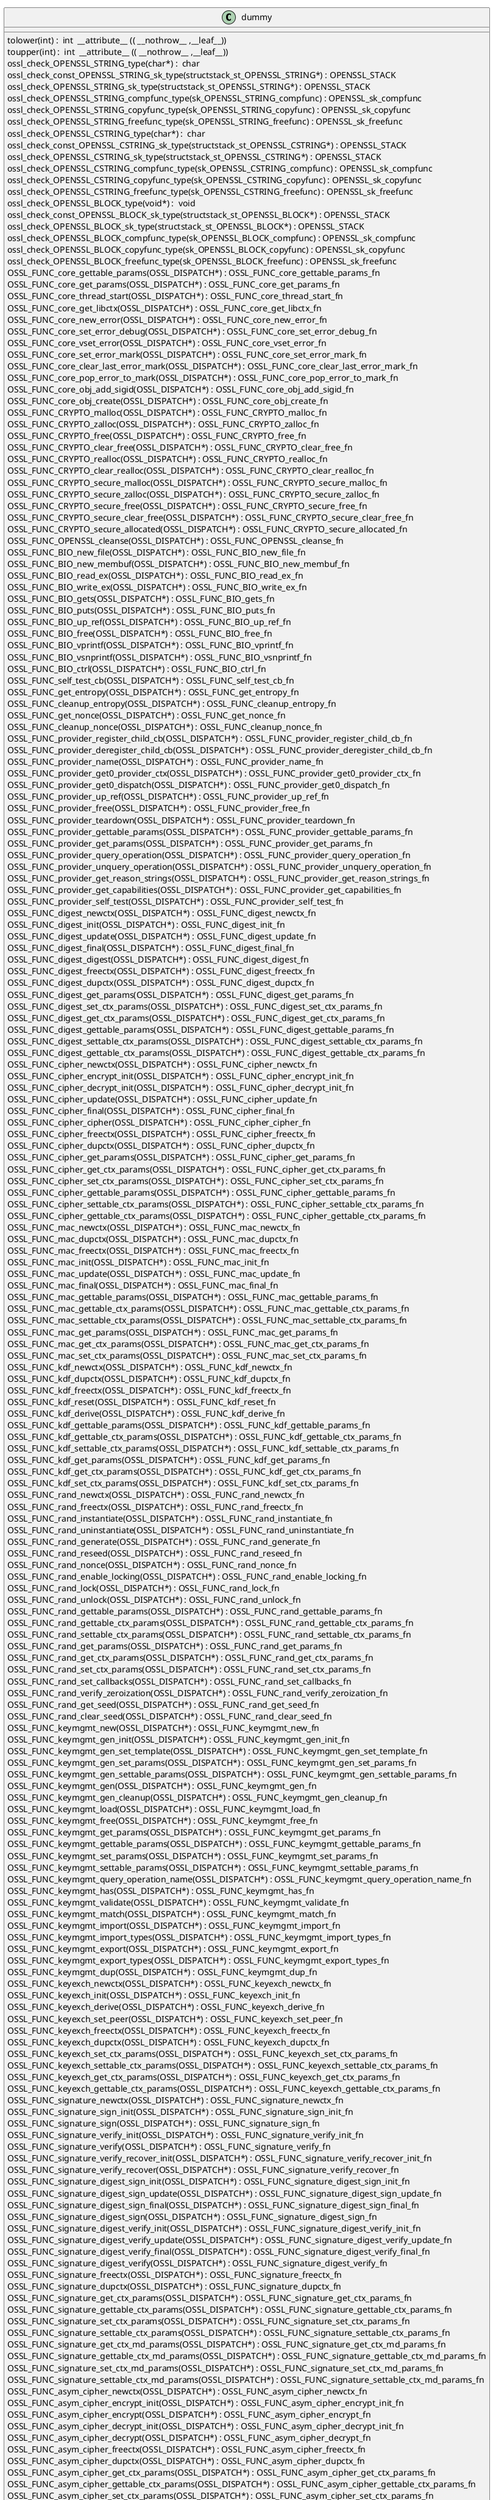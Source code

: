 @startuml
!pragma layout smetana
class dummy {
tolower(int) :  int  __attribute__ (( __nothrow__ ,__leaf__)) [[[./../../../.././qc/providers/implementations/encode_decode/encode_key2text.c.html#271]]]
toupper(int) :  int  __attribute__ (( __nothrow__ ,__leaf__)) [[[./../../../.././qc/providers/implementations/encode_decode/encode_key2text.c.html#277]]]
ossl_check_OPENSSL_STRING_type(char*) :  char  [[[./../../../.././qc/providers/implementations/encode_decode/encode_key2text.c.html#583]]]
ossl_check_const_OPENSSL_STRING_sk_type(structstack_st_OPENSSL_STRING*) : OPENSSL_STACK [[[./../../../.././qc/providers/implementations/encode_decode/encode_key2text.c.html#583]]]
ossl_check_OPENSSL_STRING_sk_type(structstack_st_OPENSSL_STRING*) : OPENSSL_STACK [[[./../../../.././qc/providers/implementations/encode_decode/encode_key2text.c.html#583]]]
ossl_check_OPENSSL_STRING_compfunc_type(sk_OPENSSL_STRING_compfunc) : OPENSSL_sk_compfunc [[[./../../../.././qc/providers/implementations/encode_decode/encode_key2text.c.html#583]]]
ossl_check_OPENSSL_STRING_copyfunc_type(sk_OPENSSL_STRING_copyfunc) : OPENSSL_sk_copyfunc [[[./../../../.././qc/providers/implementations/encode_decode/encode_key2text.c.html#583]]]
ossl_check_OPENSSL_STRING_freefunc_type(sk_OPENSSL_STRING_freefunc) : OPENSSL_sk_freefunc [[[./../../../.././qc/providers/implementations/encode_decode/encode_key2text.c.html#583]]]
ossl_check_OPENSSL_CSTRING_type(char*) :  char  [[[./../../../.././qc/providers/implementations/encode_decode/encode_key2text.c.html#585]]]
ossl_check_const_OPENSSL_CSTRING_sk_type(structstack_st_OPENSSL_CSTRING*) : OPENSSL_STACK [[[./../../../.././qc/providers/implementations/encode_decode/encode_key2text.c.html#585]]]
ossl_check_OPENSSL_CSTRING_sk_type(structstack_st_OPENSSL_CSTRING*) : OPENSSL_STACK [[[./../../../.././qc/providers/implementations/encode_decode/encode_key2text.c.html#585]]]
ossl_check_OPENSSL_CSTRING_compfunc_type(sk_OPENSSL_CSTRING_compfunc) : OPENSSL_sk_compfunc [[[./../../../.././qc/providers/implementations/encode_decode/encode_key2text.c.html#585]]]
ossl_check_OPENSSL_CSTRING_copyfunc_type(sk_OPENSSL_CSTRING_copyfunc) : OPENSSL_sk_copyfunc [[[./../../../.././qc/providers/implementations/encode_decode/encode_key2text.c.html#585]]]
ossl_check_OPENSSL_CSTRING_freefunc_type(sk_OPENSSL_CSTRING_freefunc) : OPENSSL_sk_freefunc [[[./../../../.././qc/providers/implementations/encode_decode/encode_key2text.c.html#585]]]
ossl_check_OPENSSL_BLOCK_type(void*) :  void  [[[./../../../.././qc/providers/implementations/encode_decode/encode_key2text.c.html#588]]]
ossl_check_const_OPENSSL_BLOCK_sk_type(structstack_st_OPENSSL_BLOCK*) : OPENSSL_STACK [[[./../../../.././qc/providers/implementations/encode_decode/encode_key2text.c.html#588]]]
ossl_check_OPENSSL_BLOCK_sk_type(structstack_st_OPENSSL_BLOCK*) : OPENSSL_STACK [[[./../../../.././qc/providers/implementations/encode_decode/encode_key2text.c.html#588]]]
ossl_check_OPENSSL_BLOCK_compfunc_type(sk_OPENSSL_BLOCK_compfunc) : OPENSSL_sk_compfunc [[[./../../../.././qc/providers/implementations/encode_decode/encode_key2text.c.html#588]]]
ossl_check_OPENSSL_BLOCK_copyfunc_type(sk_OPENSSL_BLOCK_copyfunc) : OPENSSL_sk_copyfunc [[[./../../../.././qc/providers/implementations/encode_decode/encode_key2text.c.html#588]]]
ossl_check_OPENSSL_BLOCK_freefunc_type(sk_OPENSSL_BLOCK_freefunc) : OPENSSL_sk_freefunc [[[./../../../.././qc/providers/implementations/encode_decode/encode_key2text.c.html#588]]]
OSSL_FUNC_core_gettable_params(OSSL_DISPATCH*) : OSSL_FUNC_core_gettable_params_fn [[[./../../../.././qc/providers/implementations/encode_decode/encode_key2text.c.html#860]]]
OSSL_FUNC_core_get_params(OSSL_DISPATCH*) : OSSL_FUNC_core_get_params_fn [[[./../../../.././qc/providers/implementations/encode_decode/encode_key2text.c.html#863]]]
OSSL_FUNC_core_thread_start(OSSL_DISPATCH*) : OSSL_FUNC_core_thread_start_fn [[[./../../../.././qc/providers/implementations/encode_decode/encode_key2text.c.html#866]]]
OSSL_FUNC_core_get_libctx(OSSL_DISPATCH*) : OSSL_FUNC_core_get_libctx_fn [[[./../../../.././qc/providers/implementations/encode_decode/encode_key2text.c.html#870]]]
OSSL_FUNC_core_new_error(OSSL_DISPATCH*) : OSSL_FUNC_core_new_error_fn [[[./../../../.././qc/providers/implementations/encode_decode/encode_key2text.c.html#873]]]
OSSL_FUNC_core_set_error_debug(OSSL_DISPATCH*) : OSSL_FUNC_core_set_error_debug_fn [[[./../../../.././qc/providers/implementations/encode_decode/encode_key2text.c.html#875]]]
OSSL_FUNC_core_vset_error(OSSL_DISPATCH*) : OSSL_FUNC_core_vset_error_fn [[[./../../../.././qc/providers/implementations/encode_decode/encode_key2text.c.html#879]]]
OSSL_FUNC_core_set_error_mark(OSSL_DISPATCH*) : OSSL_FUNC_core_set_error_mark_fn [[[./../../../.././qc/providers/implementations/encode_decode/encode_key2text.c.html#883]]]
OSSL_FUNC_core_clear_last_error_mark(OSSL_DISPATCH*) : OSSL_FUNC_core_clear_last_error_mark_fn [[[./../../../.././qc/providers/implementations/encode_decode/encode_key2text.c.html#885]]]
OSSL_FUNC_core_pop_error_to_mark(OSSL_DISPATCH*) : OSSL_FUNC_core_pop_error_to_mark_fn [[[./../../../.././qc/providers/implementations/encode_decode/encode_key2text.c.html#888]]]
OSSL_FUNC_core_obj_add_sigid(OSSL_DISPATCH*) : OSSL_FUNC_core_obj_add_sigid_fn [[[./../../../.././qc/providers/implementations/encode_decode/encode_key2text.c.html#896]]]
OSSL_FUNC_core_obj_create(OSSL_DISPATCH*) : OSSL_FUNC_core_obj_create_fn [[[./../../../.././qc/providers/implementations/encode_decode/encode_key2text.c.html#899]]]
OSSL_FUNC_CRYPTO_malloc(OSSL_DISPATCH*) : OSSL_FUNC_CRYPTO_malloc_fn [[[./../../../.././qc/providers/implementations/encode_decode/encode_key2text.c.html#905]]]
OSSL_FUNC_CRYPTO_zalloc(OSSL_DISPATCH*) : OSSL_FUNC_CRYPTO_zalloc_fn [[[./../../../.././qc/providers/implementations/encode_decode/encode_key2text.c.html#908]]]
OSSL_FUNC_CRYPTO_free(OSSL_DISPATCH*) : OSSL_FUNC_CRYPTO_free_fn [[[./../../../.././qc/providers/implementations/encode_decode/encode_key2text.c.html#911]]]
OSSL_FUNC_CRYPTO_clear_free(OSSL_DISPATCH*) : OSSL_FUNC_CRYPTO_clear_free_fn [[[./../../../.././qc/providers/implementations/encode_decode/encode_key2text.c.html#914]]]
OSSL_FUNC_CRYPTO_realloc(OSSL_DISPATCH*) : OSSL_FUNC_CRYPTO_realloc_fn [[[./../../../.././qc/providers/implementations/encode_decode/encode_key2text.c.html#917]]]
OSSL_FUNC_CRYPTO_clear_realloc(OSSL_DISPATCH*) : OSSL_FUNC_CRYPTO_clear_realloc_fn [[[./../../../.././qc/providers/implementations/encode_decode/encode_key2text.c.html#920]]]
OSSL_FUNC_CRYPTO_secure_malloc(OSSL_DISPATCH*) : OSSL_FUNC_CRYPTO_secure_malloc_fn [[[./../../../.././qc/providers/implementations/encode_decode/encode_key2text.c.html#924]]]
OSSL_FUNC_CRYPTO_secure_zalloc(OSSL_DISPATCH*) : OSSL_FUNC_CRYPTO_secure_zalloc_fn [[[./../../../.././qc/providers/implementations/encode_decode/encode_key2text.c.html#927]]]
OSSL_FUNC_CRYPTO_secure_free(OSSL_DISPATCH*) : OSSL_FUNC_CRYPTO_secure_free_fn [[[./../../../.././qc/providers/implementations/encode_decode/encode_key2text.c.html#930]]]
OSSL_FUNC_CRYPTO_secure_clear_free(OSSL_DISPATCH*) : OSSL_FUNC_CRYPTO_secure_clear_free_fn [[[./../../../.././qc/providers/implementations/encode_decode/encode_key2text.c.html#933]]]
OSSL_FUNC_CRYPTO_secure_allocated(OSSL_DISPATCH*) : OSSL_FUNC_CRYPTO_secure_allocated_fn [[[./../../../.././qc/providers/implementations/encode_decode/encode_key2text.c.html#937]]]
OSSL_FUNC_OPENSSL_cleanse(OSSL_DISPATCH*) : OSSL_FUNC_OPENSSL_cleanse_fn [[[./../../../.././qc/providers/implementations/encode_decode/encode_key2text.c.html#940]]]
OSSL_FUNC_BIO_new_file(OSSL_DISPATCH*) : OSSL_FUNC_BIO_new_file_fn [[[./../../../.././qc/providers/implementations/encode_decode/encode_key2text.c.html#942]]]
OSSL_FUNC_BIO_new_membuf(OSSL_DISPATCH*) : OSSL_FUNC_BIO_new_membuf_fn [[[./../../../.././qc/providers/implementations/encode_decode/encode_key2text.c.html#944]]]
OSSL_FUNC_BIO_read_ex(OSSL_DISPATCH*) : OSSL_FUNC_BIO_read_ex_fn [[[./../../../.././qc/providers/implementations/encode_decode/encode_key2text.c.html#945]]]
OSSL_FUNC_BIO_write_ex(OSSL_DISPATCH*) : OSSL_FUNC_BIO_write_ex_fn [[[./../../../.././qc/providers/implementations/encode_decode/encode_key2text.c.html#947]]]
OSSL_FUNC_BIO_gets(OSSL_DISPATCH*) : OSSL_FUNC_BIO_gets_fn [[[./../../../.././qc/providers/implementations/encode_decode/encode_key2text.c.html#949]]]
OSSL_FUNC_BIO_puts(OSSL_DISPATCH*) : OSSL_FUNC_BIO_puts_fn [[[./../../../.././qc/providers/implementations/encode_decode/encode_key2text.c.html#950]]]
OSSL_FUNC_BIO_up_ref(OSSL_DISPATCH*) : OSSL_FUNC_BIO_up_ref_fn [[[./../../../.././qc/providers/implementations/encode_decode/encode_key2text.c.html#951]]]
OSSL_FUNC_BIO_free(OSSL_DISPATCH*) : OSSL_FUNC_BIO_free_fn [[[./../../../.././qc/providers/implementations/encode_decode/encode_key2text.c.html#952]]]
OSSL_FUNC_BIO_vprintf(OSSL_DISPATCH*) : OSSL_FUNC_BIO_vprintf_fn [[[./../../../.././qc/providers/implementations/encode_decode/encode_key2text.c.html#953]]]
OSSL_FUNC_BIO_vsnprintf(OSSL_DISPATCH*) : OSSL_FUNC_BIO_vsnprintf_fn [[[./../../../.././qc/providers/implementations/encode_decode/encode_key2text.c.html#955]]]
OSSL_FUNC_BIO_ctrl(OSSL_DISPATCH*) : OSSL_FUNC_BIO_ctrl_fn [[[./../../../.././qc/providers/implementations/encode_decode/encode_key2text.c.html#957]]]
OSSL_FUNC_self_test_cb(OSSL_DISPATCH*) : OSSL_FUNC_self_test_cb_fn [[[./../../../.././qc/providers/implementations/encode_decode/encode_key2text.c.html#961]]]
OSSL_FUNC_get_entropy(OSSL_DISPATCH*) : OSSL_FUNC_get_entropy_fn [[[./../../../.././qc/providers/implementations/encode_decode/encode_key2text.c.html#969]]]
OSSL_FUNC_cleanup_entropy(OSSL_DISPATCH*) : OSSL_FUNC_cleanup_entropy_fn [[[./../../../.././qc/providers/implementations/encode_decode/encode_key2text.c.html#972]]]
OSSL_FUNC_get_nonce(OSSL_DISPATCH*) : OSSL_FUNC_get_nonce_fn [[[./../../../.././qc/providers/implementations/encode_decode/encode_key2text.c.html#974]]]
OSSL_FUNC_cleanup_nonce(OSSL_DISPATCH*) : OSSL_FUNC_cleanup_nonce_fn [[[./../../../.././qc/providers/implementations/encode_decode/encode_key2text.c.html#978]]]
OSSL_FUNC_provider_register_child_cb(OSSL_DISPATCH*) : OSSL_FUNC_provider_register_child_cb_fn [[[./../../../.././qc/providers/implementations/encode_decode/encode_key2text.c.html#980]]]
OSSL_FUNC_provider_deregister_child_cb(OSSL_DISPATCH*) : OSSL_FUNC_provider_deregister_child_cb_fn [[[./../../../.././qc/providers/implementations/encode_decode/encode_key2text.c.html#986]]]
OSSL_FUNC_provider_name(OSSL_DISPATCH*) : OSSL_FUNC_provider_name_fn [[[./../../../.././qc/providers/implementations/encode_decode/encode_key2text.c.html#988]]]
OSSL_FUNC_provider_get0_provider_ctx(OSSL_DISPATCH*) : OSSL_FUNC_provider_get0_provider_ctx_fn [[[./../../../.././qc/providers/implementations/encode_decode/encode_key2text.c.html#990]]]
OSSL_FUNC_provider_get0_dispatch(OSSL_DISPATCH*) : OSSL_FUNC_provider_get0_dispatch_fn [[[./../../../.././qc/providers/implementations/encode_decode/encode_key2text.c.html#992]]]
OSSL_FUNC_provider_up_ref(OSSL_DISPATCH*) : OSSL_FUNC_provider_up_ref_fn [[[./../../../.././qc/providers/implementations/encode_decode/encode_key2text.c.html#994]]]
OSSL_FUNC_provider_free(OSSL_DISPATCH*) : OSSL_FUNC_provider_free_fn [[[./../../../.././qc/providers/implementations/encode_decode/encode_key2text.c.html#996]]]
OSSL_FUNC_provider_teardown(OSSL_DISPATCH*) : OSSL_FUNC_provider_teardown_fn [[[./../../../.././qc/providers/implementations/encode_decode/encode_key2text.c.html#1001]]]
OSSL_FUNC_provider_gettable_params(OSSL_DISPATCH*) : OSSL_FUNC_provider_gettable_params_fn [[[./../../../.././qc/providers/implementations/encode_decode/encode_key2text.c.html#1003]]]
OSSL_FUNC_provider_get_params(OSSL_DISPATCH*) : OSSL_FUNC_provider_get_params_fn [[[./../../../.././qc/providers/implementations/encode_decode/encode_key2text.c.html#1006]]]
OSSL_FUNC_provider_query_operation(OSSL_DISPATCH*) : OSSL_FUNC_provider_query_operation_fn [[[./../../../.././qc/providers/implementations/encode_decode/encode_key2text.c.html#1009]]]
OSSL_FUNC_provider_unquery_operation(OSSL_DISPATCH*) : OSSL_FUNC_provider_unquery_operation_fn [[[./../../../.././qc/providers/implementations/encode_decode/encode_key2text.c.html#1012]]]
OSSL_FUNC_provider_get_reason_strings(OSSL_DISPATCH*) : OSSL_FUNC_provider_get_reason_strings_fn [[[./../../../.././qc/providers/implementations/encode_decode/encode_key2text.c.html#1015]]]
OSSL_FUNC_provider_get_capabilities(OSSL_DISPATCH*) : OSSL_FUNC_provider_get_capabilities_fn [[[./../../../.././qc/providers/implementations/encode_decode/encode_key2text.c.html#1018]]]
OSSL_FUNC_provider_self_test(OSSL_DISPATCH*) : OSSL_FUNC_provider_self_test_fn [[[./../../../.././qc/providers/implementations/encode_decode/encode_key2text.c.html#1021]]]
OSSL_FUNC_digest_newctx(OSSL_DISPATCH*) : OSSL_FUNC_digest_newctx_fn [[[./../../../.././qc/providers/implementations/encode_decode/encode_key2text.c.html#1023]]]
OSSL_FUNC_digest_init(OSSL_DISPATCH*) : OSSL_FUNC_digest_init_fn [[[./../../../.././qc/providers/implementations/encode_decode/encode_key2text.c.html#1024]]]
OSSL_FUNC_digest_update(OSSL_DISPATCH*) : OSSL_FUNC_digest_update_fn [[[./../../../.././qc/providers/implementations/encode_decode/encode_key2text.c.html#1025]]]
OSSL_FUNC_digest_final(OSSL_DISPATCH*) : OSSL_FUNC_digest_final_fn [[[./../../../.././qc/providers/implementations/encode_decode/encode_key2text.c.html#1027]]]
OSSL_FUNC_digest_digest(OSSL_DISPATCH*) : OSSL_FUNC_digest_digest_fn [[[./../../../.././qc/providers/implementations/encode_decode/encode_key2text.c.html#1030]]]
OSSL_FUNC_digest_freectx(OSSL_DISPATCH*) : OSSL_FUNC_digest_freectx_fn [[[./../../../.././qc/providers/implementations/encode_decode/encode_key2text.c.html#1034]]]
OSSL_FUNC_digest_dupctx(OSSL_DISPATCH*) : OSSL_FUNC_digest_dupctx_fn [[[./../../../.././qc/providers/implementations/encode_decode/encode_key2text.c.html#1035]]]
OSSL_FUNC_digest_get_params(OSSL_DISPATCH*) : OSSL_FUNC_digest_get_params_fn [[[./../../../.././qc/providers/implementations/encode_decode/encode_key2text.c.html#1037]]]
OSSL_FUNC_digest_set_ctx_params(OSSL_DISPATCH*) : OSSL_FUNC_digest_set_ctx_params_fn [[[./../../../.././qc/providers/implementations/encode_decode/encode_key2text.c.html#1038]]]
OSSL_FUNC_digest_get_ctx_params(OSSL_DISPATCH*) : OSSL_FUNC_digest_get_ctx_params_fn [[[./../../../.././qc/providers/implementations/encode_decode/encode_key2text.c.html#1040]]]
OSSL_FUNC_digest_gettable_params(OSSL_DISPATCH*) : OSSL_FUNC_digest_gettable_params_fn [[[./../../../.././qc/providers/implementations/encode_decode/encode_key2text.c.html#1042]]]
OSSL_FUNC_digest_settable_ctx_params(OSSL_DISPATCH*) : OSSL_FUNC_digest_settable_ctx_params_fn [[[./../../../.././qc/providers/implementations/encode_decode/encode_key2text.c.html#1044]]]
OSSL_FUNC_digest_gettable_ctx_params(OSSL_DISPATCH*) : OSSL_FUNC_digest_gettable_ctx_params_fn [[[./../../../.././qc/providers/implementations/encode_decode/encode_key2text.c.html#1046]]]
OSSL_FUNC_cipher_newctx(OSSL_DISPATCH*) : OSSL_FUNC_cipher_newctx_fn [[[./../../../.././qc/providers/implementations/encode_decode/encode_key2text.c.html#1048]]]
OSSL_FUNC_cipher_encrypt_init(OSSL_DISPATCH*) : OSSL_FUNC_cipher_encrypt_init_fn [[[./../../../.././qc/providers/implementations/encode_decode/encode_key2text.c.html#1049]]]
OSSL_FUNC_cipher_decrypt_init(OSSL_DISPATCH*) : OSSL_FUNC_cipher_decrypt_init_fn [[[./../../../.././qc/providers/implementations/encode_decode/encode_key2text.c.html#1055]]]
OSSL_FUNC_cipher_update(OSSL_DISPATCH*) : OSSL_FUNC_cipher_update_fn [[[./../../../.././qc/providers/implementations/encode_decode/encode_key2text.c.html#1061]]]
OSSL_FUNC_cipher_final(OSSL_DISPATCH*) : OSSL_FUNC_cipher_final_fn [[[./../../../.././qc/providers/implementations/encode_decode/encode_key2text.c.html#1065]]]
OSSL_FUNC_cipher_cipher(OSSL_DISPATCH*) : OSSL_FUNC_cipher_cipher_fn [[[./../../../.././qc/providers/implementations/encode_decode/encode_key2text.c.html#1068]]]
OSSL_FUNC_cipher_freectx(OSSL_DISPATCH*) : OSSL_FUNC_cipher_freectx_fn [[[./../../../.././qc/providers/implementations/encode_decode/encode_key2text.c.html#1072]]]
OSSL_FUNC_cipher_dupctx(OSSL_DISPATCH*) : OSSL_FUNC_cipher_dupctx_fn [[[./../../../.././qc/providers/implementations/encode_decode/encode_key2text.c.html#1073]]]
OSSL_FUNC_cipher_get_params(OSSL_DISPATCH*) : OSSL_FUNC_cipher_get_params_fn [[[./../../../.././qc/providers/implementations/encode_decode/encode_key2text.c.html#1074]]]
OSSL_FUNC_cipher_get_ctx_params(OSSL_DISPATCH*) : OSSL_FUNC_cipher_get_ctx_params_fn [[[./../../../.././qc/providers/implementations/encode_decode/encode_key2text.c.html#1075]]]
OSSL_FUNC_cipher_set_ctx_params(OSSL_DISPATCH*) : OSSL_FUNC_cipher_set_ctx_params_fn [[[./../../../.././qc/providers/implementations/encode_decode/encode_key2text.c.html#1077]]]
OSSL_FUNC_cipher_gettable_params(OSSL_DISPATCH*) : OSSL_FUNC_cipher_gettable_params_fn [[[./../../../.././qc/providers/implementations/encode_decode/encode_key2text.c.html#1079]]]
OSSL_FUNC_cipher_settable_ctx_params(OSSL_DISPATCH*) : OSSL_FUNC_cipher_settable_ctx_params_fn [[[./../../../.././qc/providers/implementations/encode_decode/encode_key2text.c.html#1081]]]
OSSL_FUNC_cipher_gettable_ctx_params(OSSL_DISPATCH*) : OSSL_FUNC_cipher_gettable_ctx_params_fn [[[./../../../.././qc/providers/implementations/encode_decode/encode_key2text.c.html#1083]]]
OSSL_FUNC_mac_newctx(OSSL_DISPATCH*) : OSSL_FUNC_mac_newctx_fn [[[./../../../.././qc/providers/implementations/encode_decode/encode_key2text.c.html#1085]]]
OSSL_FUNC_mac_dupctx(OSSL_DISPATCH*) : OSSL_FUNC_mac_dupctx_fn [[[./../../../.././qc/providers/implementations/encode_decode/encode_key2text.c.html#1086]]]
OSSL_FUNC_mac_freectx(OSSL_DISPATCH*) : OSSL_FUNC_mac_freectx_fn [[[./../../../.././qc/providers/implementations/encode_decode/encode_key2text.c.html#1087]]]
OSSL_FUNC_mac_init(OSSL_DISPATCH*) : OSSL_FUNC_mac_init_fn [[[./../../../.././qc/providers/implementations/encode_decode/encode_key2text.c.html#1088]]]
OSSL_FUNC_mac_update(OSSL_DISPATCH*) : OSSL_FUNC_mac_update_fn [[[./../../../.././qc/providers/implementations/encode_decode/encode_key2text.c.html#1090]]]
OSSL_FUNC_mac_final(OSSL_DISPATCH*) : OSSL_FUNC_mac_final_fn [[[./../../../.././qc/providers/implementations/encode_decode/encode_key2text.c.html#1092]]]
OSSL_FUNC_mac_gettable_params(OSSL_DISPATCH*) : OSSL_FUNC_mac_gettable_params_fn [[[./../../../.././qc/providers/implementations/encode_decode/encode_key2text.c.html#1095]]]
OSSL_FUNC_mac_gettable_ctx_params(OSSL_DISPATCH*) : OSSL_FUNC_mac_gettable_ctx_params_fn [[[./../../../.././qc/providers/implementations/encode_decode/encode_key2text.c.html#1096]]]
OSSL_FUNC_mac_settable_ctx_params(OSSL_DISPATCH*) : OSSL_FUNC_mac_settable_ctx_params_fn [[[./../../../.././qc/providers/implementations/encode_decode/encode_key2text.c.html#1098]]]
OSSL_FUNC_mac_get_params(OSSL_DISPATCH*) : OSSL_FUNC_mac_get_params_fn [[[./../../../.././qc/providers/implementations/encode_decode/encode_key2text.c.html#1100]]]
OSSL_FUNC_mac_get_ctx_params(OSSL_DISPATCH*) : OSSL_FUNC_mac_get_ctx_params_fn [[[./../../../.././qc/providers/implementations/encode_decode/encode_key2text.c.html#1101]]]
OSSL_FUNC_mac_set_ctx_params(OSSL_DISPATCH*) : OSSL_FUNC_mac_set_ctx_params_fn [[[./../../../.././qc/providers/implementations/encode_decode/encode_key2text.c.html#1103]]]
OSSL_FUNC_kdf_newctx(OSSL_DISPATCH*) : OSSL_FUNC_kdf_newctx_fn [[[./../../../.././qc/providers/implementations/encode_decode/encode_key2text.c.html#1105]]]
OSSL_FUNC_kdf_dupctx(OSSL_DISPATCH*) : OSSL_FUNC_kdf_dupctx_fn [[[./../../../.././qc/providers/implementations/encode_decode/encode_key2text.c.html#1106]]]
OSSL_FUNC_kdf_freectx(OSSL_DISPATCH*) : OSSL_FUNC_kdf_freectx_fn [[[./../../../.././qc/providers/implementations/encode_decode/encode_key2text.c.html#1107]]]
OSSL_FUNC_kdf_reset(OSSL_DISPATCH*) : OSSL_FUNC_kdf_reset_fn [[[./../../../.././qc/providers/implementations/encode_decode/encode_key2text.c.html#1108]]]
OSSL_FUNC_kdf_derive(OSSL_DISPATCH*) : OSSL_FUNC_kdf_derive_fn [[[./../../../.././qc/providers/implementations/encode_decode/encode_key2text.c.html#1109]]]
OSSL_FUNC_kdf_gettable_params(OSSL_DISPATCH*) : OSSL_FUNC_kdf_gettable_params_fn [[[./../../../.././qc/providers/implementations/encode_decode/encode_key2text.c.html#1111]]]
OSSL_FUNC_kdf_gettable_ctx_params(OSSL_DISPATCH*) : OSSL_FUNC_kdf_gettable_ctx_params_fn [[[./../../../.././qc/providers/implementations/encode_decode/encode_key2text.c.html#1112]]]
OSSL_FUNC_kdf_settable_ctx_params(OSSL_DISPATCH*) : OSSL_FUNC_kdf_settable_ctx_params_fn [[[./../../../.././qc/providers/implementations/encode_decode/encode_key2text.c.html#1114]]]
OSSL_FUNC_kdf_get_params(OSSL_DISPATCH*) : OSSL_FUNC_kdf_get_params_fn [[[./../../../.././qc/providers/implementations/encode_decode/encode_key2text.c.html#1116]]]
OSSL_FUNC_kdf_get_ctx_params(OSSL_DISPATCH*) : OSSL_FUNC_kdf_get_ctx_params_fn [[[./../../../.././qc/providers/implementations/encode_decode/encode_key2text.c.html#1117]]]
OSSL_FUNC_kdf_set_ctx_params(OSSL_DISPATCH*) : OSSL_FUNC_kdf_set_ctx_params_fn [[[./../../../.././qc/providers/implementations/encode_decode/encode_key2text.c.html#1119]]]
OSSL_FUNC_rand_newctx(OSSL_DISPATCH*) : OSSL_FUNC_rand_newctx_fn [[[./../../../.././qc/providers/implementations/encode_decode/encode_key2text.c.html#1121]]]
OSSL_FUNC_rand_freectx(OSSL_DISPATCH*) : OSSL_FUNC_rand_freectx_fn [[[./../../../.././qc/providers/implementations/encode_decode/encode_key2text.c.html#1124]]]
OSSL_FUNC_rand_instantiate(OSSL_DISPATCH*) : OSSL_FUNC_rand_instantiate_fn [[[./../../../.././qc/providers/implementations/encode_decode/encode_key2text.c.html#1125]]]
OSSL_FUNC_rand_uninstantiate(OSSL_DISPATCH*) : OSSL_FUNC_rand_uninstantiate_fn [[[./../../../.././qc/providers/implementations/encode_decode/encode_key2text.c.html#1130]]]
OSSL_FUNC_rand_generate(OSSL_DISPATCH*) : OSSL_FUNC_rand_generate_fn [[[./../../../.././qc/providers/implementations/encode_decode/encode_key2text.c.html#1131]]]
OSSL_FUNC_rand_reseed(OSSL_DISPATCH*) : OSSL_FUNC_rand_reseed_fn [[[./../../../.././qc/providers/implementations/encode_decode/encode_key2text.c.html#1135]]]
OSSL_FUNC_rand_nonce(OSSL_DISPATCH*) : OSSL_FUNC_rand_nonce_fn [[[./../../../.././qc/providers/implementations/encode_decode/encode_key2text.c.html#1139]]]
OSSL_FUNC_rand_enable_locking(OSSL_DISPATCH*) : OSSL_FUNC_rand_enable_locking_fn [[[./../../../.././qc/providers/implementations/encode_decode/encode_key2text.c.html#1142]]]
OSSL_FUNC_rand_lock(OSSL_DISPATCH*) : OSSL_FUNC_rand_lock_fn [[[./../../../.././qc/providers/implementations/encode_decode/encode_key2text.c.html#1143]]]
OSSL_FUNC_rand_unlock(OSSL_DISPATCH*) : OSSL_FUNC_rand_unlock_fn [[[./../../../.././qc/providers/implementations/encode_decode/encode_key2text.c.html#1144]]]
OSSL_FUNC_rand_gettable_params(OSSL_DISPATCH*) : OSSL_FUNC_rand_gettable_params_fn [[[./../../../.././qc/providers/implementations/encode_decode/encode_key2text.c.html#1145]]]
OSSL_FUNC_rand_gettable_ctx_params(OSSL_DISPATCH*) : OSSL_FUNC_rand_gettable_ctx_params_fn [[[./../../../.././qc/providers/implementations/encode_decode/encode_key2text.c.html#1146]]]
OSSL_FUNC_rand_settable_ctx_params(OSSL_DISPATCH*) : OSSL_FUNC_rand_settable_ctx_params_fn [[[./../../../.././qc/providers/implementations/encode_decode/encode_key2text.c.html#1148]]]
OSSL_FUNC_rand_get_params(OSSL_DISPATCH*) : OSSL_FUNC_rand_get_params_fn [[[./../../../.././qc/providers/implementations/encode_decode/encode_key2text.c.html#1150]]]
OSSL_FUNC_rand_get_ctx_params(OSSL_DISPATCH*) : OSSL_FUNC_rand_get_ctx_params_fn [[[./../../../.././qc/providers/implementations/encode_decode/encode_key2text.c.html#1151]]]
OSSL_FUNC_rand_set_ctx_params(OSSL_DISPATCH*) : OSSL_FUNC_rand_set_ctx_params_fn [[[./../../../.././qc/providers/implementations/encode_decode/encode_key2text.c.html#1153]]]
OSSL_FUNC_rand_set_callbacks(OSSL_DISPATCH*) : OSSL_FUNC_rand_set_callbacks_fn [[[./../../../.././qc/providers/implementations/encode_decode/encode_key2text.c.html#1155]]]
OSSL_FUNC_rand_verify_zeroization(OSSL_DISPATCH*) : OSSL_FUNC_rand_verify_zeroization_fn [[[./../../../.././qc/providers/implementations/encode_decode/encode_key2text.c.html#1160]]]
OSSL_FUNC_rand_get_seed(OSSL_DISPATCH*) : OSSL_FUNC_rand_get_seed_fn [[[./../../../.././qc/providers/implementations/encode_decode/encode_key2text.c.html#1162]]]
OSSL_FUNC_rand_clear_seed(OSSL_DISPATCH*) : OSSL_FUNC_rand_clear_seed_fn [[[./../../../.././qc/providers/implementations/encode_decode/encode_key2text.c.html#1167]]]
OSSL_FUNC_keymgmt_new(OSSL_DISPATCH*) : OSSL_FUNC_keymgmt_new_fn [[[./../../../.././qc/providers/implementations/encode_decode/encode_key2text.c.html#1169]]]
OSSL_FUNC_keymgmt_gen_init(OSSL_DISPATCH*) : OSSL_FUNC_keymgmt_gen_init_fn [[[./../../../.././qc/providers/implementations/encode_decode/encode_key2text.c.html#1171]]]
OSSL_FUNC_keymgmt_gen_set_template(OSSL_DISPATCH*) : OSSL_FUNC_keymgmt_gen_set_template_fn [[[./../../../.././qc/providers/implementations/encode_decode/encode_key2text.c.html#1173]]]
OSSL_FUNC_keymgmt_gen_set_params(OSSL_DISPATCH*) : OSSL_FUNC_keymgmt_gen_set_params_fn [[[./../../../.././qc/providers/implementations/encode_decode/encode_key2text.c.html#1175]]]
OSSL_FUNC_keymgmt_gen_settable_params(OSSL_DISPATCH*) : OSSL_FUNC_keymgmt_gen_settable_params_fn [[[./../../../.././qc/providers/implementations/encode_decode/encode_key2text.c.html#1177]]]
OSSL_FUNC_keymgmt_gen(OSSL_DISPATCH*) : OSSL_FUNC_keymgmt_gen_fn [[[./../../../.././qc/providers/implementations/encode_decode/encode_key2text.c.html#1180]]]
OSSL_FUNC_keymgmt_gen_cleanup(OSSL_DISPATCH*) : OSSL_FUNC_keymgmt_gen_cleanup_fn [[[./../../../.././qc/providers/implementations/encode_decode/encode_key2text.c.html#1182]]]
OSSL_FUNC_keymgmt_load(OSSL_DISPATCH*) : OSSL_FUNC_keymgmt_load_fn [[[./../../../.././qc/providers/implementations/encode_decode/encode_key2text.c.html#1186]]]
OSSL_FUNC_keymgmt_free(OSSL_DISPATCH*) : OSSL_FUNC_keymgmt_free_fn [[[./../../../.././qc/providers/implementations/encode_decode/encode_key2text.c.html#1191]]]
OSSL_FUNC_keymgmt_get_params(OSSL_DISPATCH*) : OSSL_FUNC_keymgmt_get_params_fn [[[./../../../.././qc/providers/implementations/encode_decode/encode_key2text.c.html#1196]]]
OSSL_FUNC_keymgmt_gettable_params(OSSL_DISPATCH*) : OSSL_FUNC_keymgmt_gettable_params_fn [[[./../../../.././qc/providers/implementations/encode_decode/encode_key2text.c.html#1198]]]
OSSL_FUNC_keymgmt_set_params(OSSL_DISPATCH*) : OSSL_FUNC_keymgmt_set_params_fn [[[./../../../.././qc/providers/implementations/encode_decode/encode_key2text.c.html#1203]]]
OSSL_FUNC_keymgmt_settable_params(OSSL_DISPATCH*) : OSSL_FUNC_keymgmt_settable_params_fn [[[./../../../.././qc/providers/implementations/encode_decode/encode_key2text.c.html#1205]]]
OSSL_FUNC_keymgmt_query_operation_name(OSSL_DISPATCH*) : OSSL_FUNC_keymgmt_query_operation_name_fn [[[./../../../.././qc/providers/implementations/encode_decode/encode_key2text.c.html#1210]]]
OSSL_FUNC_keymgmt_has(OSSL_DISPATCH*) : OSSL_FUNC_keymgmt_has_fn [[[./../../../.././qc/providers/implementations/encode_decode/encode_key2text.c.html#1215]]]
OSSL_FUNC_keymgmt_validate(OSSL_DISPATCH*) : OSSL_FUNC_keymgmt_validate_fn [[[./../../../.././qc/providers/implementations/encode_decode/encode_key2text.c.html#1219]]]
OSSL_FUNC_keymgmt_match(OSSL_DISPATCH*) : OSSL_FUNC_keymgmt_match_fn [[[./../../../.././qc/providers/implementations/encode_decode/encode_key2text.c.html#1224]]]
OSSL_FUNC_keymgmt_import(OSSL_DISPATCH*) : OSSL_FUNC_keymgmt_import_fn [[[./../../../.././qc/providers/implementations/encode_decode/encode_key2text.c.html#1226]]]
OSSL_FUNC_keymgmt_import_types(OSSL_DISPATCH*) : OSSL_FUNC_keymgmt_import_types_fn [[[./../../../.././qc/providers/implementations/encode_decode/encode_key2text.c.html#1228]]]
OSSL_FUNC_keymgmt_export(OSSL_DISPATCH*) : OSSL_FUNC_keymgmt_export_fn [[[./../../../.././qc/providers/implementations/encode_decode/encode_key2text.c.html#1230]]]
OSSL_FUNC_keymgmt_export_types(OSSL_DISPATCH*) : OSSL_FUNC_keymgmt_export_types_fn [[[./../../../.././qc/providers/implementations/encode_decode/encode_key2text.c.html#1233]]]
OSSL_FUNC_keymgmt_dup(OSSL_DISPATCH*) : OSSL_FUNC_keymgmt_dup_fn [[[./../../../.././qc/providers/implementations/encode_decode/encode_key2text.c.html#1238]]]
OSSL_FUNC_keyexch_newctx(OSSL_DISPATCH*) : OSSL_FUNC_keyexch_newctx_fn [[[./../../../.././qc/providers/implementations/encode_decode/encode_key2text.c.html#1240]]]
OSSL_FUNC_keyexch_init(OSSL_DISPATCH*) : OSSL_FUNC_keyexch_init_fn [[[./../../../.././qc/providers/implementations/encode_decode/encode_key2text.c.html#1241]]]
OSSL_FUNC_keyexch_derive(OSSL_DISPATCH*) : OSSL_FUNC_keyexch_derive_fn [[[./../../../.././qc/providers/implementations/encode_decode/encode_key2text.c.html#1243]]]
OSSL_FUNC_keyexch_set_peer(OSSL_DISPATCH*) : OSSL_FUNC_keyexch_set_peer_fn [[[./../../../.././qc/providers/implementations/encode_decode/encode_key2text.c.html#1245]]]
OSSL_FUNC_keyexch_freectx(OSSL_DISPATCH*) : OSSL_FUNC_keyexch_freectx_fn [[[./../../../.././qc/providers/implementations/encode_decode/encode_key2text.c.html#1246]]]
OSSL_FUNC_keyexch_dupctx(OSSL_DISPATCH*) : OSSL_FUNC_keyexch_dupctx_fn [[[./../../../.././qc/providers/implementations/encode_decode/encode_key2text.c.html#1247]]]
OSSL_FUNC_keyexch_set_ctx_params(OSSL_DISPATCH*) : OSSL_FUNC_keyexch_set_ctx_params_fn [[[./../../../.././qc/providers/implementations/encode_decode/encode_key2text.c.html#1248]]]
OSSL_FUNC_keyexch_settable_ctx_params(OSSL_DISPATCH*) : OSSL_FUNC_keyexch_settable_ctx_params_fn [[[./../../../.././qc/providers/implementations/encode_decode/encode_key2text.c.html#1250]]]
OSSL_FUNC_keyexch_get_ctx_params(OSSL_DISPATCH*) : OSSL_FUNC_keyexch_get_ctx_params_fn [[[./../../../.././qc/providers/implementations/encode_decode/encode_key2text.c.html#1252]]]
OSSL_FUNC_keyexch_gettable_ctx_params(OSSL_DISPATCH*) : OSSL_FUNC_keyexch_gettable_ctx_params_fn [[[./../../../.././qc/providers/implementations/encode_decode/encode_key2text.c.html#1254]]]
OSSL_FUNC_signature_newctx(OSSL_DISPATCH*) : OSSL_FUNC_signature_newctx_fn [[[./../../../.././qc/providers/implementations/encode_decode/encode_key2text.c.html#1256]]]
OSSL_FUNC_signature_sign_init(OSSL_DISPATCH*) : OSSL_FUNC_signature_sign_init_fn [[[./../../../.././qc/providers/implementations/encode_decode/encode_key2text.c.html#1258]]]
OSSL_FUNC_signature_sign(OSSL_DISPATCH*) : OSSL_FUNC_signature_sign_fn [[[./../../../.././qc/providers/implementations/encode_decode/encode_key2text.c.html#1260]]]
OSSL_FUNC_signature_verify_init(OSSL_DISPATCH*) : OSSL_FUNC_signature_verify_init_fn [[[./../../../.././qc/providers/implementations/encode_decode/encode_key2text.c.html#1264]]]
OSSL_FUNC_signature_verify(OSSL_DISPATCH*) : OSSL_FUNC_signature_verify_fn [[[./../../../.././qc/providers/implementations/encode_decode/encode_key2text.c.html#1266]]]
OSSL_FUNC_signature_verify_recover_init(OSSL_DISPATCH*) : OSSL_FUNC_signature_verify_recover_init_fn [[[./../../../.././qc/providers/implementations/encode_decode/encode_key2text.c.html#1271]]]
OSSL_FUNC_signature_verify_recover(OSSL_DISPATCH*) : OSSL_FUNC_signature_verify_recover_fn [[[./../../../.././qc/providers/implementations/encode_decode/encode_key2text.c.html#1273]]]
OSSL_FUNC_signature_digest_sign_init(OSSL_DISPATCH*) : OSSL_FUNC_signature_digest_sign_init_fn [[[./../../../.././qc/providers/implementations/encode_decode/encode_key2text.c.html#1276]]]
OSSL_FUNC_signature_digest_sign_update(OSSL_DISPATCH*) : OSSL_FUNC_signature_digest_sign_update_fn [[[./../../../.././qc/providers/implementations/encode_decode/encode_key2text.c.html#1279]]]
OSSL_FUNC_signature_digest_sign_final(OSSL_DISPATCH*) : OSSL_FUNC_signature_digest_sign_final_fn [[[./../../../.././qc/providers/implementations/encode_decode/encode_key2text.c.html#1281]]]
OSSL_FUNC_signature_digest_sign(OSSL_DISPATCH*) : OSSL_FUNC_signature_digest_sign_fn [[[./../../../.././qc/providers/implementations/encode_decode/encode_key2text.c.html#1284]]]
OSSL_FUNC_signature_digest_verify_init(OSSL_DISPATCH*) : OSSL_FUNC_signature_digest_verify_init_fn [[[./../../../.././qc/providers/implementations/encode_decode/encode_key2text.c.html#1287]]]
OSSL_FUNC_signature_digest_verify_update(OSSL_DISPATCH*) : OSSL_FUNC_signature_digest_verify_update_fn [[[./../../../.././qc/providers/implementations/encode_decode/encode_key2text.c.html#1290]]]
OSSL_FUNC_signature_digest_verify_final(OSSL_DISPATCH*) : OSSL_FUNC_signature_digest_verify_final_fn [[[./../../../.././qc/providers/implementations/encode_decode/encode_key2text.c.html#1292]]]
OSSL_FUNC_signature_digest_verify(OSSL_DISPATCH*) : OSSL_FUNC_signature_digest_verify_fn [[[./../../../.././qc/providers/implementations/encode_decode/encode_key2text.c.html#1294]]]
OSSL_FUNC_signature_freectx(OSSL_DISPATCH*) : OSSL_FUNC_signature_freectx_fn [[[./../../../.././qc/providers/implementations/encode_decode/encode_key2text.c.html#1297]]]
OSSL_FUNC_signature_dupctx(OSSL_DISPATCH*) : OSSL_FUNC_signature_dupctx_fn [[[./../../../.././qc/providers/implementations/encode_decode/encode_key2text.c.html#1298]]]
OSSL_FUNC_signature_get_ctx_params(OSSL_DISPATCH*) : OSSL_FUNC_signature_get_ctx_params_fn [[[./../../../.././qc/providers/implementations/encode_decode/encode_key2text.c.html#1299]]]
OSSL_FUNC_signature_gettable_ctx_params(OSSL_DISPATCH*) : OSSL_FUNC_signature_gettable_ctx_params_fn [[[./../../../.././qc/providers/implementations/encode_decode/encode_key2text.c.html#1301]]]
OSSL_FUNC_signature_set_ctx_params(OSSL_DISPATCH*) : OSSL_FUNC_signature_set_ctx_params_fn [[[./../../../.././qc/providers/implementations/encode_decode/encode_key2text.c.html#1303]]]
OSSL_FUNC_signature_settable_ctx_params(OSSL_DISPATCH*) : OSSL_FUNC_signature_settable_ctx_params_fn [[[./../../../.././qc/providers/implementations/encode_decode/encode_key2text.c.html#1305]]]
OSSL_FUNC_signature_get_ctx_md_params(OSSL_DISPATCH*) : OSSL_FUNC_signature_get_ctx_md_params_fn [[[./../../../.././qc/providers/implementations/encode_decode/encode_key2text.c.html#1307]]]
OSSL_FUNC_signature_gettable_ctx_md_params(OSSL_DISPATCH*) : OSSL_FUNC_signature_gettable_ctx_md_params_fn [[[./../../../.././qc/providers/implementations/encode_decode/encode_key2text.c.html#1309]]]
OSSL_FUNC_signature_set_ctx_md_params(OSSL_DISPATCH*) : OSSL_FUNC_signature_set_ctx_md_params_fn [[[./../../../.././qc/providers/implementations/encode_decode/encode_key2text.c.html#1311]]]
OSSL_FUNC_signature_settable_ctx_md_params(OSSL_DISPATCH*) : OSSL_FUNC_signature_settable_ctx_md_params_fn [[[./../../../.././qc/providers/implementations/encode_decode/encode_key2text.c.html#1313]]]
OSSL_FUNC_asym_cipher_newctx(OSSL_DISPATCH*) : OSSL_FUNC_asym_cipher_newctx_fn [[[./../../../.././qc/providers/implementations/encode_decode/encode_key2text.c.html#1315]]]
OSSL_FUNC_asym_cipher_encrypt_init(OSSL_DISPATCH*) : OSSL_FUNC_asym_cipher_encrypt_init_fn [[[./../../../.././qc/providers/implementations/encode_decode/encode_key2text.c.html#1316]]]
OSSL_FUNC_asym_cipher_encrypt(OSSL_DISPATCH*) : OSSL_FUNC_asym_cipher_encrypt_fn [[[./../../../.././qc/providers/implementations/encode_decode/encode_key2text.c.html#1318]]]
OSSL_FUNC_asym_cipher_decrypt_init(OSSL_DISPATCH*) : OSSL_FUNC_asym_cipher_decrypt_init_fn [[[./../../../.././qc/providers/implementations/encode_decode/encode_key2text.c.html#1323]]]
OSSL_FUNC_asym_cipher_decrypt(OSSL_DISPATCH*) : OSSL_FUNC_asym_cipher_decrypt_fn [[[./../../../.././qc/providers/implementations/encode_decode/encode_key2text.c.html#1325]]]
OSSL_FUNC_asym_cipher_freectx(OSSL_DISPATCH*) : OSSL_FUNC_asym_cipher_freectx_fn [[[./../../../.././qc/providers/implementations/encode_decode/encode_key2text.c.html#1330]]]
OSSL_FUNC_asym_cipher_dupctx(OSSL_DISPATCH*) : OSSL_FUNC_asym_cipher_dupctx_fn [[[./../../../.././qc/providers/implementations/encode_decode/encode_key2text.c.html#1331]]]
OSSL_FUNC_asym_cipher_get_ctx_params(OSSL_DISPATCH*) : OSSL_FUNC_asym_cipher_get_ctx_params_fn [[[./../../../.././qc/providers/implementations/encode_decode/encode_key2text.c.html#1332]]]
OSSL_FUNC_asym_cipher_gettable_ctx_params(OSSL_DISPATCH*) : OSSL_FUNC_asym_cipher_gettable_ctx_params_fn [[[./../../../.././qc/providers/implementations/encode_decode/encode_key2text.c.html#1334]]]
OSSL_FUNC_asym_cipher_set_ctx_params(OSSL_DISPATCH*) : OSSL_FUNC_asym_cipher_set_ctx_params_fn [[[./../../../.././qc/providers/implementations/encode_decode/encode_key2text.c.html#1336]]]
OSSL_FUNC_asym_cipher_settable_ctx_params(OSSL_DISPATCH*) : OSSL_FUNC_asym_cipher_settable_ctx_params_fn [[[./../../../.././qc/providers/implementations/encode_decode/encode_key2text.c.html#1338]]]
OSSL_FUNC_kem_newctx(OSSL_DISPATCH*) : OSSL_FUNC_kem_newctx_fn [[[./../../../.././qc/providers/implementations/encode_decode/encode_key2text.c.html#1340]]]
OSSL_FUNC_kem_encapsulate_init(OSSL_DISPATCH*) : OSSL_FUNC_kem_encapsulate_init_fn [[[./../../../.././qc/providers/implementations/encode_decode/encode_key2text.c.html#1341]]]
OSSL_FUNC_kem_auth_encapsulate_init(OSSL_DISPATCH*) : OSSL_FUNC_kem_auth_encapsulate_init_fn [[[./../../../.././qc/providers/implementations/encode_decode/encode_key2text.c.html#1343]]]
OSSL_FUNC_kem_encapsulate(OSSL_DISPATCH*) : OSSL_FUNC_kem_encapsulate_fn [[[./../../../.././qc/providers/implementations/encode_decode/encode_key2text.c.html#1346]]]
OSSL_FUNC_kem_decapsulate_init(OSSL_DISPATCH*) : OSSL_FUNC_kem_decapsulate_init_fn [[[./../../../.././qc/providers/implementations/encode_decode/encode_key2text.c.html#1350]]]
OSSL_FUNC_kem_auth_decapsulate_init(OSSL_DISPATCH*) : OSSL_FUNC_kem_auth_decapsulate_init_fn [[[./../../../.././qc/providers/implementations/encode_decode/encode_key2text.c.html#1352]]]
OSSL_FUNC_kem_decapsulate(OSSL_DISPATCH*) : OSSL_FUNC_kem_decapsulate_fn [[[./../../../.././qc/providers/implementations/encode_decode/encode_key2text.c.html#1355]]]
OSSL_FUNC_kem_freectx(OSSL_DISPATCH*) : OSSL_FUNC_kem_freectx_fn [[[./../../../.././qc/providers/implementations/encode_decode/encode_key2text.c.html#1358]]]
OSSL_FUNC_kem_dupctx(OSSL_DISPATCH*) : OSSL_FUNC_kem_dupctx_fn [[[./../../../.././qc/providers/implementations/encode_decode/encode_key2text.c.html#1359]]]
OSSL_FUNC_kem_get_ctx_params(OSSL_DISPATCH*) : OSSL_FUNC_kem_get_ctx_params_fn [[[./../../../.././qc/providers/implementations/encode_decode/encode_key2text.c.html#1360]]]
OSSL_FUNC_kem_gettable_ctx_params(OSSL_DISPATCH*) : OSSL_FUNC_kem_gettable_ctx_params_fn [[[./../../../.././qc/providers/implementations/encode_decode/encode_key2text.c.html#1361]]]
OSSL_FUNC_kem_set_ctx_params(OSSL_DISPATCH*) : OSSL_FUNC_kem_set_ctx_params_fn [[[./../../../.././qc/providers/implementations/encode_decode/encode_key2text.c.html#1363]]]
OSSL_FUNC_kem_settable_ctx_params(OSSL_DISPATCH*) : OSSL_FUNC_kem_settable_ctx_params_fn [[[./../../../.././qc/providers/implementations/encode_decode/encode_key2text.c.html#1365]]]
OSSL_FUNC_encoder_newctx(OSSL_DISPATCH*) : OSSL_FUNC_encoder_newctx_fn [[[./../../../.././qc/providers/implementations/encode_decode/encode_key2text.c.html#1367]]]
OSSL_FUNC_encoder_freectx(OSSL_DISPATCH*) : OSSL_FUNC_encoder_freectx_fn [[[./../../../.././qc/providers/implementations/encode_decode/encode_key2text.c.html#1368]]]
OSSL_FUNC_encoder_get_params(OSSL_DISPATCH*) : OSSL_FUNC_encoder_get_params_fn [[[./../../../.././qc/providers/implementations/encode_decode/encode_key2text.c.html#1369]]]
OSSL_FUNC_encoder_gettable_params(OSSL_DISPATCH*) : OSSL_FUNC_encoder_gettable_params_fn [[[./../../../.././qc/providers/implementations/encode_decode/encode_key2text.c.html#1370]]]
OSSL_FUNC_encoder_set_ctx_params(OSSL_DISPATCH*) : OSSL_FUNC_encoder_set_ctx_params_fn [[[./../../../.././qc/providers/implementations/encode_decode/encode_key2text.c.html#1372]]]
OSSL_FUNC_encoder_settable_ctx_params(OSSL_DISPATCH*) : OSSL_FUNC_encoder_settable_ctx_params_fn [[[./../../../.././qc/providers/implementations/encode_decode/encode_key2text.c.html#1374]]]
OSSL_FUNC_encoder_does_selection(OSSL_DISPATCH*) : OSSL_FUNC_encoder_does_selection_fn [[[./../../../.././qc/providers/implementations/encode_decode/encode_key2text.c.html#1377]]]
OSSL_FUNC_encoder_encode(OSSL_DISPATCH*) : OSSL_FUNC_encoder_encode_fn [[[./../../../.././qc/providers/implementations/encode_decode/encode_key2text.c.html#1379]]]
OSSL_FUNC_encoder_import_object(OSSL_DISPATCH*) : OSSL_FUNC_encoder_import_object_fn [[[./../../../.././qc/providers/implementations/encode_decode/encode_key2text.c.html#1385]]]
OSSL_FUNC_encoder_free_object(OSSL_DISPATCH*) : OSSL_FUNC_encoder_free_object_fn [[[./../../../.././qc/providers/implementations/encode_decode/encode_key2text.c.html#1387]]]
OSSL_FUNC_decoder_newctx(OSSL_DISPATCH*) : OSSL_FUNC_decoder_newctx_fn [[[./../../../.././qc/providers/implementations/encode_decode/encode_key2text.c.html#1389]]]
OSSL_FUNC_decoder_freectx(OSSL_DISPATCH*) : OSSL_FUNC_decoder_freectx_fn [[[./../../../.././qc/providers/implementations/encode_decode/encode_key2text.c.html#1390]]]
OSSL_FUNC_decoder_get_params(OSSL_DISPATCH*) : OSSL_FUNC_decoder_get_params_fn [[[./../../../.././qc/providers/implementations/encode_decode/encode_key2text.c.html#1391]]]
OSSL_FUNC_decoder_gettable_params(OSSL_DISPATCH*) : OSSL_FUNC_decoder_gettable_params_fn [[[./../../../.././qc/providers/implementations/encode_decode/encode_key2text.c.html#1392]]]
OSSL_FUNC_decoder_set_ctx_params(OSSL_DISPATCH*) : OSSL_FUNC_decoder_set_ctx_params_fn [[[./../../../.././qc/providers/implementations/encode_decode/encode_key2text.c.html#1394]]]
OSSL_FUNC_decoder_settable_ctx_params(OSSL_DISPATCH*) : OSSL_FUNC_decoder_settable_ctx_params_fn [[[./../../../.././qc/providers/implementations/encode_decode/encode_key2text.c.html#1396]]]
OSSL_FUNC_decoder_does_selection(OSSL_DISPATCH*) : OSSL_FUNC_decoder_does_selection_fn [[[./../../../.././qc/providers/implementations/encode_decode/encode_key2text.c.html#1399]]]
OSSL_FUNC_decoder_decode(OSSL_DISPATCH*) : OSSL_FUNC_decoder_decode_fn [[[./../../../.././qc/providers/implementations/encode_decode/encode_key2text.c.html#1401]]]
OSSL_FUNC_decoder_export_object(OSSL_DISPATCH*) : OSSL_FUNC_decoder_export_object_fn [[[./../../../.././qc/providers/implementations/encode_decode/encode_key2text.c.html#1405]]]
OSSL_FUNC_store_open(OSSL_DISPATCH*) : OSSL_FUNC_store_open_fn [[[./../../../.././qc/providers/implementations/encode_decode/encode_key2text.c.html#1407]]]
OSSL_FUNC_store_attach(OSSL_DISPATCH*) : OSSL_FUNC_store_attach_fn [[[./../../../.././qc/providers/implementations/encode_decode/encode_key2text.c.html#1408]]]
OSSL_FUNC_store_settable_ctx_params(OSSL_DISPATCH*) : OSSL_FUNC_store_settable_ctx_params_fn [[[./../../../.././qc/providers/implementations/encode_decode/encode_key2text.c.html#1409]]]
OSSL_FUNC_store_set_ctx_params(OSSL_DISPATCH*) : OSSL_FUNC_store_set_ctx_params_fn [[[./../../../.././qc/providers/implementations/encode_decode/encode_key2text.c.html#1411]]]
OSSL_FUNC_store_load(OSSL_DISPATCH*) : OSSL_FUNC_store_load_fn [[[./../../../.././qc/providers/implementations/encode_decode/encode_key2text.c.html#1413]]]
OSSL_FUNC_store_eof(OSSL_DISPATCH*) : OSSL_FUNC_store_eof_fn [[[./../../../.././qc/providers/implementations/encode_decode/encode_key2text.c.html#1417]]]
OSSL_FUNC_store_close(OSSL_DISPATCH*) : OSSL_FUNC_store_close_fn [[[./../../../.././qc/providers/implementations/encode_decode/encode_key2text.c.html#1418]]]
OSSL_FUNC_store_export_object(OSSL_DISPATCH*) : OSSL_FUNC_store_export_object_fn [[[./../../../.././qc/providers/implementations/encode_decode/encode_key2text.c.html#1419]]]
getchar(void) :  int  [[[./../../../.././qc/providers/implementations/encode_decode/encode_key2text.c.html#1996]]]
fgetc_unlocked(FILE*) :  int  [[[./../../../.././qc/providers/implementations/encode_decode/encode_key2text.c.html#2005]]]
getc_unlocked(FILE*) :  int  [[[./../../../.././qc/providers/implementations/encode_decode/encode_key2text.c.html#2015]]]
getchar_unlocked(void) :  int  [[[./../../../.././qc/providers/implementations/encode_decode/encode_key2text.c.html#2022]]]
putchar(int) :  int  [[[./../../../.././qc/providers/implementations/encode_decode/encode_key2text.c.html#2031]]]
fputc_unlocked(int;FILE*) :  int  [[[./../../../.././qc/providers/implementations/encode_decode/encode_key2text.c.html#2040]]]
putc_unlocked(int;FILE*) :  int  [[[./../../../.././qc/providers/implementations/encode_decode/encode_key2text.c.html#2050]]]
putchar_unlocked(int) :  int  [[[./../../../.././qc/providers/implementations/encode_decode/encode_key2text.c.html#2057]]]
feof_unlocked(FILE*) :  int  __attribute__ (( __nothrow__ ,__leaf__)) [[[./../../../.././qc/providers/implementations/encode_decode/encode_key2text.c.html#2063]]]
ferror_unlocked(FILE*) :  int  __attribute__ (( __nothrow__ ,__leaf__)) [[[./../../../.././qc/providers/implementations/encode_decode/encode_key2text.c.html#2070]]]
sprintf(char*;char*) :  int  __attribute__ (( __nothrow__ ,__leaf__)) [[[./../../../.././qc/providers/implementations/encode_decode/encode_key2text.c.html#2089]]]
vsprintf(char*;char*;__gnuc_va_list) :  int  __attribute__ (( __nothrow__ ,__leaf__)) [[[./../../../.././qc/providers/implementations/encode_decode/encode_key2text.c.html#2102]]]
snprintf(char*;size_t;char*) :  int  __attribute__ (( __nothrow__ ,__leaf__)) [[[./../../../.././qc/providers/implementations/encode_decode/encode_key2text.c.html#2121]]]
vsnprintf(char*;size_t;char*;__gnuc_va_list) :  int  __attribute__ (( __nothrow__ ,__leaf__)) [[[./../../../.././qc/providers/implementations/encode_decode/encode_key2text.c.html#2135]]]
fprintf(FILE*;char*) :  int  [[[./../../../.././qc/providers/implementations/encode_decode/encode_key2text.c.html#2156]]]
printf(char*) :  int  [[[./../../../.././qc/providers/implementations/encode_decode/encode_key2text.c.html#2163]]]
vprintf(char*;__gnuc_va_list) :  int  [[[./../../../.././qc/providers/implementations/encode_decode/encode_key2text.c.html#2175]]]
vfprintf(FILE*;char*;__gnuc_va_list) :  int  [[[./../../../.././qc/providers/implementations/encode_decode/encode_key2text.c.html#2185]]]
dprintf(int;char*) :  int  [[[./../../../.././qc/providers/implementations/encode_decode/encode_key2text.c.html#2200]]]
vdprintf(int;char*;__gnuc_va_list) :  int  [[[./../../../.././qc/providers/implementations/encode_decode/encode_key2text.c.html#2211]]]
fgets(char*;int;FILE*) :  char  [[[./../../../.././qc/providers/implementations/encode_decode/encode_key2text.c.html#2230]]]
fread(void*;size_t;size_t;FILE*) : size_t [[[./../../../.././qc/providers/implementations/encode_decode/encode_key2text.c.html#2256]]]
fread_unlocked(void*;size_t;size_t;FILE*) : size_t [[[./../../../.././qc/providers/implementations/encode_decode/encode_key2text.c.html#2283]]]
atoi(char*) :  int  __attribute__ (( __nothrow__ ,__leaf__)) [[[./../../../.././qc/providers/implementations/encode_decode/encode_key2text.c.html#2454]]]
atol(char*) :  long  int  __attribute__ (( __nothrow__ ,__leaf__)) [[[./../../../.././qc/providers/implementations/encode_decode/encode_key2text.c.html#2459]]]
atoll(char*) :  long  long  int  __attribute__ (( __nothrow__ ,__leaf__)) [[[./../../../.././qc/providers/implementations/encode_decode/encode_key2text.c.html#2466]]]
__bswap_16(__uint16_t) : __uint16_t [[[./../../../.././qc/providers/implementations/encode_decode/encode_key2text.c.html#2607]]]
__bswap_32(__uint32_t) : __uint32_t [[[./../../../.././qc/providers/implementations/encode_decode/encode_key2text.c.html#2622]]]
__bswap_64(__uint64_t) : __uint64_t [[[./../../../.././qc/providers/implementations/encode_decode/encode_key2text.c.html#2632]]]
__uint16_identity(__uint16_t) : __uint16_t [[[./../../../.././qc/providers/implementations/encode_decode/encode_key2text.c.html#2644]]]
__uint32_identity(__uint32_t) : __uint32_t [[[./../../../.././qc/providers/implementations/encode_decode/encode_key2text.c.html#2650]]]
__uint64_identity(__uint64_t) : __uint64_t [[[./../../../.././qc/providers/implementations/encode_decode/encode_key2text.c.html#2656]]]
bsearch(void*;void*;size_t;size_t;__compar_fn_t) :  void  [[[./../../../.././qc/providers/implementations/encode_decode/encode_key2text.c.html#3324]]]
atof(char*) :  double  __attribute__ (( __nothrow__ ,__leaf__)) [[[./../../../.././qc/providers/implementations/encode_decode/encode_key2text.c.html#1]]]
realpath(char*;char*) :  char  [[[./../../../.././qc/providers/implementations/encode_decode/encode_key2text.c.html#1]]]
ptsname_r(int;char*;size_t) :  int  __attribute__ (( __nothrow__ ,__leaf__)) [[[./../../../.././qc/providers/implementations/encode_decode/encode_key2text.c.html#1]]]
wctomb(char*;wchar_t) :  int  __attribute__ (( __nothrow__ ,__leaf__)) [[[./../../../.././qc/providers/implementations/encode_decode/encode_key2text.c.html#1]]]
mbstowcs(wchar_t*;char*;size_t) : size_t [[[./../../../.././qc/providers/implementations/encode_decode/encode_key2text.c.html#1]]]
wcstombs(char*;wchar_t*;size_t) : size_t [[[./../../../.././qc/providers/implementations/encode_decode/encode_key2text.c.html#1]]]
ossl_check_void_type(void*) :  void  [[[./../../../.././qc/providers/implementations/encode_decode/encode_key2text.c.html#1]]]
ossl_check_const_void_sk_type(structstack_st_void*) : OPENSSL_STACK [[[./../../../.././qc/providers/implementations/encode_decode/encode_key2text.c.html#1]]]
ossl_check_void_sk_type(structstack_st_void*) : OPENSSL_STACK [[[./../../../.././qc/providers/implementations/encode_decode/encode_key2text.c.html#1]]]
ossl_check_void_compfunc_type(sk_void_compfunc) : OPENSSL_sk_compfunc [[[./../../../.././qc/providers/implementations/encode_decode/encode_key2text.c.html#1]]]
ossl_check_void_copyfunc_type(sk_void_copyfunc) : OPENSSL_sk_copyfunc [[[./../../../.././qc/providers/implementations/encode_decode/encode_key2text.c.html#1]]]
ossl_check_void_freefunc_type(sk_void_freefunc) : OPENSSL_sk_freefunc [[[./../../../.././qc/providers/implementations/encode_decode/encode_key2text.c.html#1]]]
} 
@enduml

